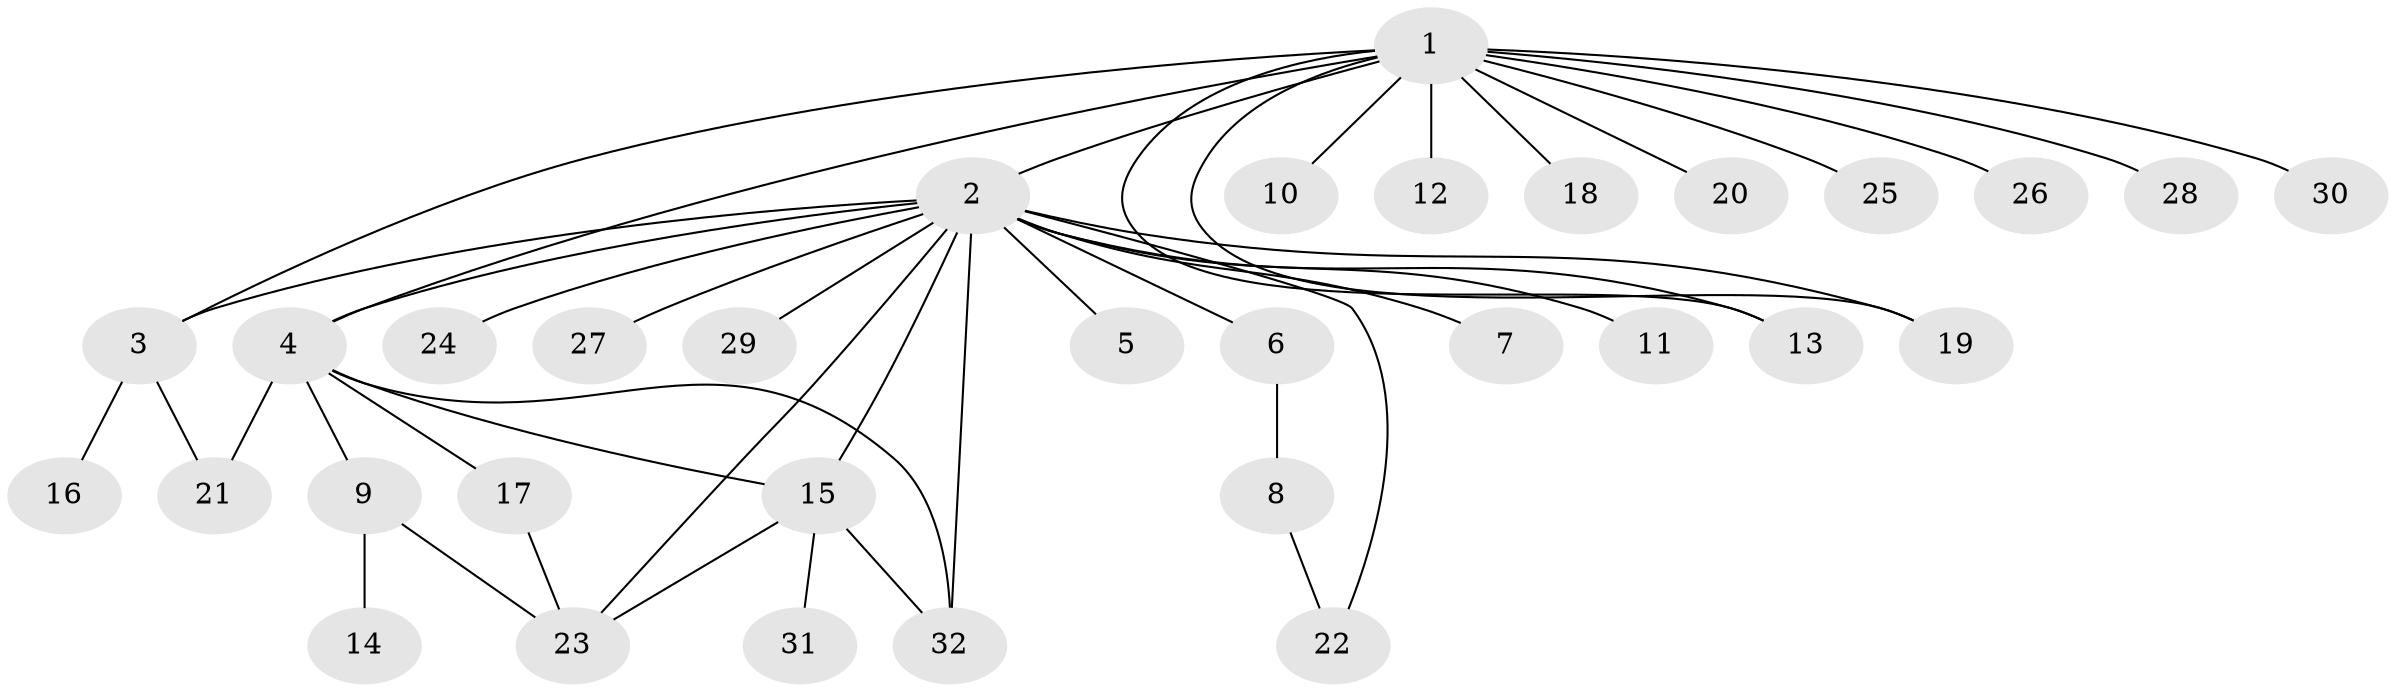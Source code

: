 // original degree distribution, {14: 0.019230769230769232, 21: 0.019230769230769232, 5: 0.038461538461538464, 4: 0.11538461538461539, 3: 0.15384615384615385, 6: 0.019230769230769232, 1: 0.5192307692307693, 2: 0.11538461538461539}
// Generated by graph-tools (version 1.1) at 2025/50/03/04/25 22:50:03]
// undirected, 32 vertices, 43 edges
graph export_dot {
  node [color=gray90,style=filled];
  1;
  2;
  3;
  4;
  5;
  6;
  7;
  8;
  9;
  10;
  11;
  12;
  13;
  14;
  15;
  16;
  17;
  18;
  19;
  20;
  21;
  22;
  23;
  24;
  25;
  26;
  27;
  28;
  29;
  30;
  31;
  32;
  1 -- 2 [weight=1.0];
  1 -- 3 [weight=1.0];
  1 -- 4 [weight=1.0];
  1 -- 10 [weight=1.0];
  1 -- 12 [weight=1.0];
  1 -- 13 [weight=1.0];
  1 -- 18 [weight=1.0];
  1 -- 19 [weight=1.0];
  1 -- 20 [weight=1.0];
  1 -- 25 [weight=1.0];
  1 -- 26 [weight=1.0];
  1 -- 28 [weight=1.0];
  1 -- 30 [weight=1.0];
  2 -- 3 [weight=1.0];
  2 -- 4 [weight=2.0];
  2 -- 5 [weight=1.0];
  2 -- 6 [weight=1.0];
  2 -- 7 [weight=1.0];
  2 -- 11 [weight=1.0];
  2 -- 13 [weight=1.0];
  2 -- 15 [weight=1.0];
  2 -- 19 [weight=1.0];
  2 -- 22 [weight=1.0];
  2 -- 23 [weight=1.0];
  2 -- 24 [weight=1.0];
  2 -- 27 [weight=1.0];
  2 -- 29 [weight=1.0];
  2 -- 32 [weight=1.0];
  3 -- 16 [weight=1.0];
  3 -- 21 [weight=1.0];
  4 -- 9 [weight=1.0];
  4 -- 15 [weight=1.0];
  4 -- 17 [weight=2.0];
  4 -- 21 [weight=1.0];
  4 -- 32 [weight=1.0];
  6 -- 8 [weight=1.0];
  8 -- 22 [weight=1.0];
  9 -- 14 [weight=1.0];
  9 -- 23 [weight=1.0];
  15 -- 23 [weight=1.0];
  15 -- 31 [weight=1.0];
  15 -- 32 [weight=1.0];
  17 -- 23 [weight=1.0];
}
